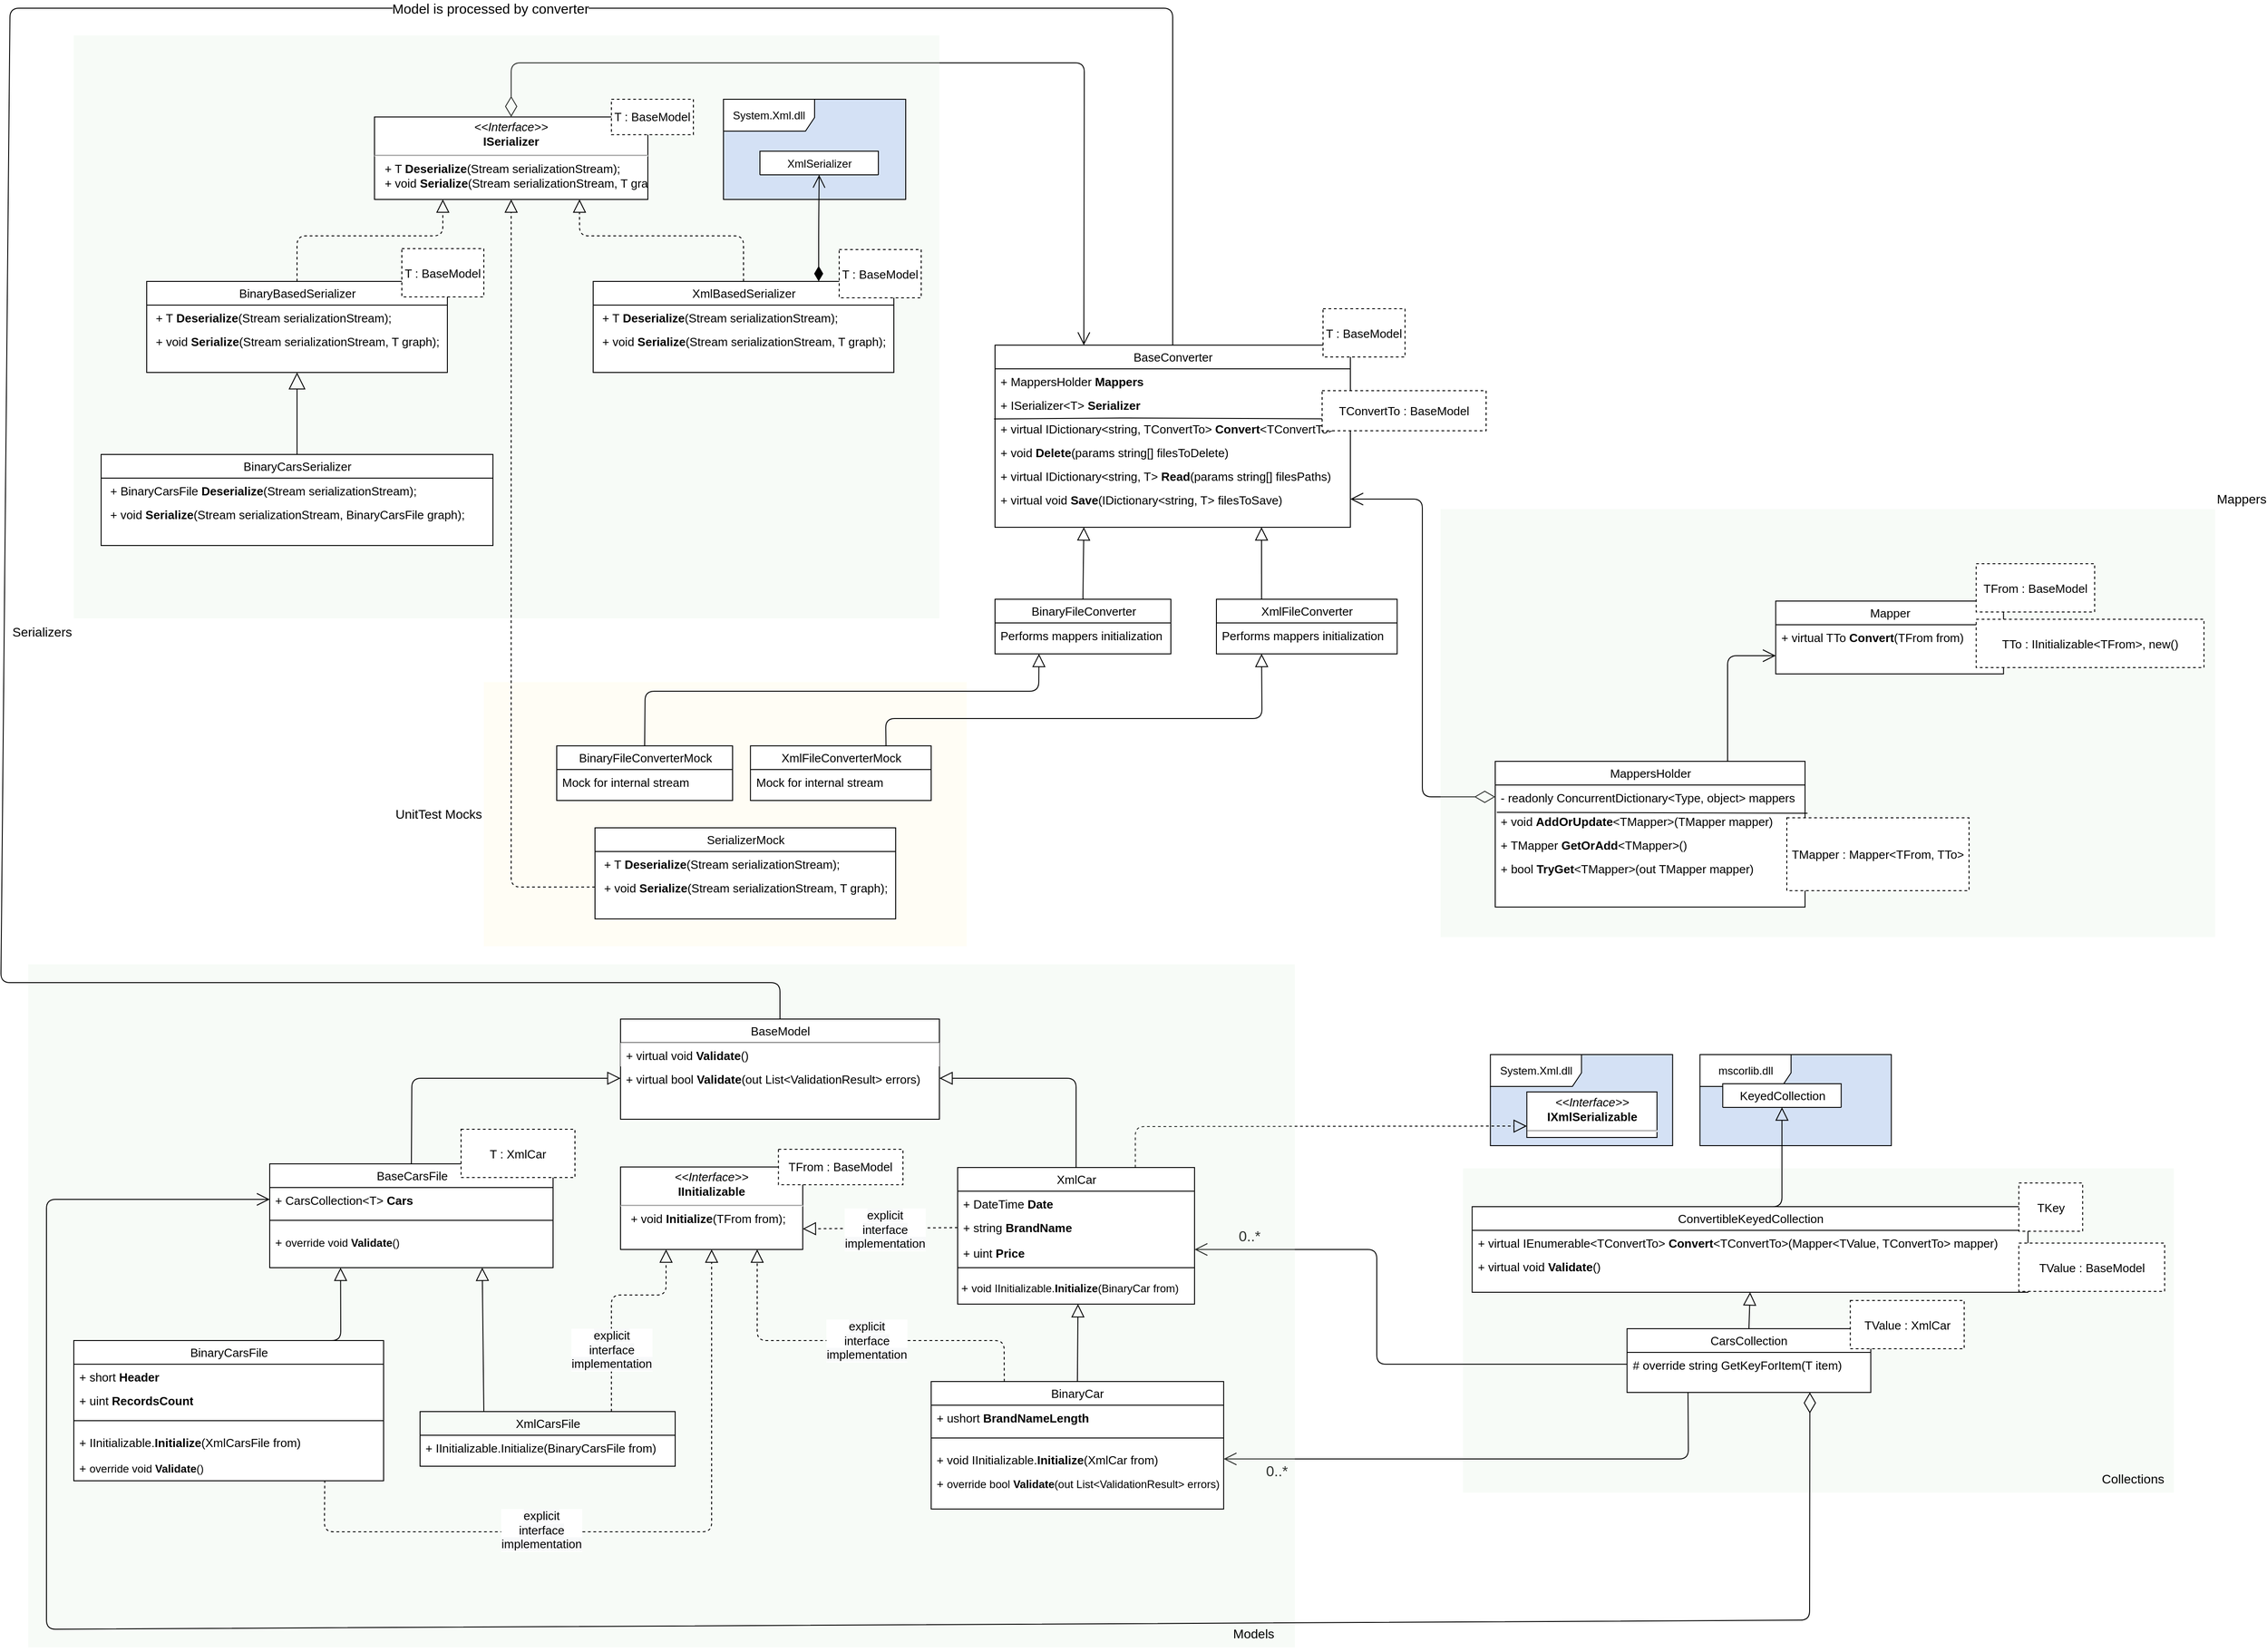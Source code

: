 <mxfile version="12.8.5" type="device"><diagram name="Page-1" id="c4acf3e9-155e-7222-9cf6-157b1a14988f"><mxGraphModel dx="2946" dy="2750" grid="1" gridSize="10" guides="1" tooltips="1" connect="1" arrows="1" fold="1" page="1" pageScale="1" pageWidth="850" pageHeight="1100" background="#ffffff" math="0" shadow="0"><root><mxCell id="0"/><mxCell id="1" parent="0"/><mxCell id="DYs9RINYyq7kDYiRWBmN-215" value="UnitTest Mocks" style="shape=umlFrame;whiteSpace=wrap;html=1;labelBackgroundColor=none;strokeWidth=1;fillColor=none;fontSize=14;swimlaneFillColor=#FFF2CC;shadow=0;comic=0;fillOpacity=20;width=90;height=30;direction=west;strokeColor=none;labelPosition=left;verticalLabelPosition=middle;align=right;verticalAlign=middle;" vertex="1" parent="1"><mxGeometry x="580" y="-150" width="530" height="290" as="geometry"/></mxCell><mxCell id="DYs9RINYyq7kDYiRWBmN-145" value="Collections" style="shape=umlFrame;whiteSpace=wrap;html=1;labelBackgroundColor=none;strokeWidth=1;fillColor=none;fontSize=14;swimlaneFillColor=#D5E8D4;shadow=0;comic=0;fillOpacity=20;width=90;height=30;direction=west;strokeColor=none;" vertex="1" parent="1"><mxGeometry x="1654.68" y="384" width="780" height="356" as="geometry"/></mxCell><mxCell id="DYs9RINYyq7kDYiRWBmN-4" value="" style="endArrow=open;endFill=1;endSize=12;html=1;fontSize=13;exitX=0.5;exitY=0;exitDx=0;exitDy=0;entryX=0.25;entryY=0;entryDx=0;entryDy=0;startArrow=diamondThin;startFill=0;startSize=20;targetPerimeterSpacing=0;" edge="1" parent="1" source="Gl0jB0C61ED9xTDrsrTI-14" target="Gl0jB0C61ED9xTDrsrTI-5"><mxGeometry width="160" relative="1" as="geometry"><mxPoint x="780" y="330" as="sourcePoint"/><mxPoint x="1080" y="182" as="targetPoint"/><Array as="points"><mxPoint x="610" y="-830"/><mxPoint x="1239" y="-830"/></Array></mxGeometry></mxCell><mxCell id="DYs9RINYyq7kDYiRWBmN-51" value="" style="endArrow=open;endFill=1;endSize=12;html=1;fontSize=13;entryX=1;entryY=0.5;entryDx=0;entryDy=0;startArrow=diamondThin;startFill=0;startSize=20;targetPerimeterSpacing=0;exitX=0;exitY=0.5;exitDx=0;exitDy=0;" edge="1" parent="1" source="DYs9RINYyq7kDYiRWBmN-35" target="Gl0jB0C61ED9xTDrsrTI-26"><mxGeometry width="160" relative="1" as="geometry"><mxPoint x="930" y="-60" as="sourcePoint"/><mxPoint x="1190" y="166" as="targetPoint"/><Array as="points"><mxPoint x="1610" y="-24"/><mxPoint x="1610" y="-351"/></Array></mxGeometry></mxCell><mxCell id="DYs9RINYyq7kDYiRWBmN-84" value="" style="group" vertex="1" connectable="0" parent="1"><mxGeometry x="1924.68" y="400" width="500" height="136" as="geometry"/></mxCell><mxCell id="DYs9RINYyq7kDYiRWBmN-82" value="" style="group" vertex="1" connectable="0" parent="DYs9RINYyq7kDYiRWBmN-84"><mxGeometry width="500" height="136" as="geometry"/></mxCell><mxCell id="DYs9RINYyq7kDYiRWBmN-71" value="ConvertibleKeyedCollection" style="swimlane;html=1;fontStyle=0;childLayout=stackLayout;horizontal=1;startSize=26;fillColor=#ffffff;horizontalStack=0;resizeParent=1;resizeLast=0;collapsible=1;marginBottom=0;swimlaneFillColor=#ffffff;rounded=0;shadow=0;comic=0;labelBackgroundColor=none;strokeWidth=1;fontFamily=Helvetica;fontSize=13;align=center;" vertex="1" parent="DYs9RINYyq7kDYiRWBmN-82"><mxGeometry x="-260" y="26" width="610" height="94" as="geometry"/></mxCell><mxCell id="DYs9RINYyq7kDYiRWBmN-72" value="+&amp;nbsp;virtual IEnumerable&amp;lt;TConvertTo&amp;gt; &lt;b&gt;Convert&lt;/b&gt;&amp;lt;TConvertTo&amp;gt;(Mapper&amp;lt;TValue, TConvertTo&amp;gt; mapper)" style="text;html=1;strokeColor=none;fillColor=none;align=left;verticalAlign=top;spacingLeft=4;spacingRight=4;whiteSpace=wrap;overflow=hidden;rotatable=0;points=[[0,0.5],[1,0.5]];portConstraint=eastwest;fontFamily=Helvetica;fontSize=13;" vertex="1" parent="DYs9RINYyq7kDYiRWBmN-71"><mxGeometry y="26" width="610" height="26" as="geometry"/></mxCell><mxCell id="DYs9RINYyq7kDYiRWBmN-73" value="+ virtual void&amp;nbsp;&lt;b style=&quot;font-size: 13px&quot;&gt;Validate&lt;/b&gt;()" style="text;html=1;strokeColor=none;fillColor=none;align=left;verticalAlign=top;spacingLeft=4;spacingRight=4;whiteSpace=wrap;overflow=hidden;rotatable=0;points=[[0,0.5],[1,0.5]];portConstraint=eastwest;fontFamily=Helvetica;fontSize=13;" vertex="1" parent="DYs9RINYyq7kDYiRWBmN-71"><mxGeometry y="52" width="610" height="26" as="geometry"/></mxCell><mxCell id="DYs9RINYyq7kDYiRWBmN-74" value="TValue : BaseModel" style="rounded=0;whiteSpace=wrap;html=1;dashed=1;fontSize=13;" vertex="1" parent="DYs9RINYyq7kDYiRWBmN-82"><mxGeometry x="340" y="66" width="160" height="53" as="geometry"/></mxCell><mxCell id="DYs9RINYyq7kDYiRWBmN-75" value="TKey" style="rounded=0;whiteSpace=wrap;html=1;dashed=1;fontSize=13;" vertex="1" parent="DYs9RINYyq7kDYiRWBmN-82"><mxGeometry x="340" width="70" height="53" as="geometry"/></mxCell><mxCell id="DYs9RINYyq7kDYiRWBmN-90" value="" style="endArrow=block;endFill=0;endSize=12;html=1;fontSize=13;exitX=0.5;exitY=0;exitDx=0;exitDy=0;entryX=0.5;entryY=1;entryDx=0;entryDy=0;" edge="1" parent="1" source="DYs9RINYyq7kDYiRWBmN-86" target="DYs9RINYyq7kDYiRWBmN-71"><mxGeometry width="160" relative="1" as="geometry"><mxPoint x="1324.68" y="728" as="sourcePoint"/><mxPoint x="1664.68" y="540" as="targetPoint"/></mxGeometry></mxCell><mxCell id="DYs9RINYyq7kDYiRWBmN-137" value="" style="endArrow=open;endFill=1;endSize=12;fontSize=12;exitX=0.25;exitY=1;exitDx=0;exitDy=0;entryX=1;entryY=0.5;entryDx=0;entryDy=0;html=1;" edge="1" parent="1" source="DYs9RINYyq7kDYiRWBmN-86" target="DYs9RINYyq7kDYiRWBmN-131"><mxGeometry width="160" relative="1" as="geometry"><mxPoint x="2065" y="810" as="sourcePoint"/><mxPoint x="1780" y="926" as="targetPoint"/><Array as="points"><mxPoint x="1902" y="703"/></Array></mxGeometry></mxCell><mxCell id="DYs9RINYyq7kDYiRWBmN-138" value="&lt;font style=&quot;font-size: 16px&quot;&gt;0..*&lt;/font&gt;" style="text;html=1;align=center;verticalAlign=middle;resizable=0;points=[];labelBackgroundColor=#ffffff;fontSize=12;" vertex="1" connectable="0" parent="DYs9RINYyq7kDYiRWBmN-137"><mxGeometry x="0.304" y="3" relative="1" as="geometry"><mxPoint x="-145" y="10" as="offset"/></mxGeometry></mxCell><mxCell id="DYs9RINYyq7kDYiRWBmN-139" value="" style="group;fillColor=none;" vertex="1" connectable="0" parent="1"><mxGeometry x="1834.68" y="529" width="370" height="103" as="geometry"/></mxCell><mxCell id="DYs9RINYyq7kDYiRWBmN-91" value="" style="group" vertex="1" connectable="0" parent="DYs9RINYyq7kDYiRWBmN-139"><mxGeometry width="370" height="103" as="geometry"/></mxCell><mxCell id="DYs9RINYyq7kDYiRWBmN-86" value="&lt;font style=&quot;font-size: 13px&quot;&gt;CarsCollection&lt;/font&gt;" style="swimlane;html=1;fontStyle=0;childLayout=stackLayout;horizontal=1;startSize=26;fillColor=#ffffff;horizontalStack=0;resizeParent=1;resizeLast=0;collapsible=1;marginBottom=0;swimlaneFillColor=#ffffff;rounded=0;shadow=0;comic=0;labelBackgroundColor=none;strokeWidth=1;fontFamily=Helvetica;fontSize=13;align=center;" vertex="1" parent="DYs9RINYyq7kDYiRWBmN-91"><mxGeometry y="31" width="267.5" height="70" as="geometry"/></mxCell><mxCell id="DYs9RINYyq7kDYiRWBmN-87" value="# override string GetKeyForItem(T item)" style="text;html=1;strokeColor=none;fillColor=none;align=left;verticalAlign=top;spacingLeft=4;spacingRight=4;whiteSpace=wrap;overflow=hidden;rotatable=0;points=[[0,0.5],[1,0.5]];portConstraint=eastwest;fontFamily=Helvetica;fontSize=13;" vertex="1" parent="DYs9RINYyq7kDYiRWBmN-86"><mxGeometry y="26" width="267.5" height="26" as="geometry"/></mxCell><mxCell id="DYs9RINYyq7kDYiRWBmN-89" value="TValue : XmlCar" style="rounded=0;whiteSpace=wrap;html=1;dashed=1;fontSize=13;" vertex="1" parent="DYs9RINYyq7kDYiRWBmN-91"><mxGeometry x="245" width="125" height="53" as="geometry"/></mxCell><mxCell id="DYs9RINYyq7kDYiRWBmN-143" value="" style="endArrow=open;endFill=1;endSize=12;fontSize=12;exitX=0;exitY=0.5;exitDx=0;exitDy=0;entryX=1;entryY=0.5;entryDx=0;entryDy=0;html=1;" edge="1" parent="1" source="DYs9RINYyq7kDYiRWBmN-87" target="DYs9RINYyq7kDYiRWBmN-118"><mxGeometry width="160" relative="1" as="geometry"><mxPoint x="1864.935" y="566" as="sourcePoint"/><mxPoint x="1590.0" y="601" as="targetPoint"/><Array as="points"><mxPoint x="1560" y="599"/><mxPoint x="1560" y="473"/></Array></mxGeometry></mxCell><mxCell id="DYs9RINYyq7kDYiRWBmN-144" value="&lt;font style=&quot;font-size: 16px&quot;&gt;0..*&lt;/font&gt;" style="text;html=1;align=center;verticalAlign=middle;resizable=0;points=[];labelBackgroundColor=#ffffff;fontSize=12;" vertex="1" connectable="0" parent="DYs9RINYyq7kDYiRWBmN-143"><mxGeometry x="0.304" y="3" relative="1" as="geometry"><mxPoint x="-137" y="-24.01" as="offset"/></mxGeometry></mxCell><mxCell id="DYs9RINYyq7kDYiRWBmN-101" value="" style="group" vertex="1" connectable="0" parent="1"><mxGeometry x="1684.68" y="249" width="200" height="110" as="geometry"/></mxCell><mxCell id="DYs9RINYyq7kDYiRWBmN-96" value="System.Xml.dll" style="shape=umlFrame;whiteSpace=wrap;html=1;fontSize=12;width=100;height=35;labelBackgroundColor=#ffffff;swimlaneFillColor=#D4E1F5;" vertex="1" parent="DYs9RINYyq7kDYiRWBmN-101"><mxGeometry y="10" width="200" height="100" as="geometry"/></mxCell><mxCell id="DYs9RINYyq7kDYiRWBmN-98" value="&lt;p style=&quot;margin: 4px 0px 0px ; text-align: center&quot;&gt;&lt;i style=&quot;font-size: 13px&quot;&gt;&amp;lt;&amp;lt;Interface&amp;gt;&amp;gt;&lt;/i&gt;&lt;br style=&quot;font-size: 13px&quot;&gt;&lt;b&gt;IXmlSerializable&lt;/b&gt;&lt;br&gt;&lt;/p&gt;&lt;hr style=&quot;font-size: 13px&quot;&gt;&lt;p style=&quot;margin: 0px 0px 0px 4px ; font-size: 13px&quot;&gt;&lt;/p&gt;&lt;p style=&quot;margin: 0px 0px 0px 4px&quot;&gt;&amp;nbsp;&amp;nbsp;&lt;/p&gt;" style="verticalAlign=top;align=left;overflow=fill;fontSize=13;fontFamily=Helvetica;html=1;rounded=0;shadow=0;comic=0;labelBackgroundColor=none;strokeWidth=1" vertex="1" parent="DYs9RINYyq7kDYiRWBmN-101"><mxGeometry x="39.995" y="51" width="142.857" height="50" as="geometry"/></mxCell><mxCell id="DYs9RINYyq7kDYiRWBmN-79" value="mscorlib.dll" style="shape=umlFrame;whiteSpace=wrap;html=1;fontSize=12;width=100;height=35;labelBackgroundColor=#ffffff;swimlaneFillColor=#D4E1F5;" vertex="1" parent="1"><mxGeometry x="1914.68" y="259" width="210" height="100" as="geometry"/></mxCell><mxCell id="DYs9RINYyq7kDYiRWBmN-102" value="" style="endArrow=block;dashed=1;endFill=0;endSize=12;html=1;fontSize=13;exitX=0.75;exitY=0;exitDx=0;exitDy=0;entryX=0;entryY=0.75;entryDx=0;entryDy=0;" edge="1" parent="1" source="DYs9RINYyq7kDYiRWBmN-93" target="DYs9RINYyq7kDYiRWBmN-98"><mxGeometry width="160" relative="1" as="geometry"><mxPoint x="1802.5" y="660.5" as="sourcePoint"/><mxPoint x="1860" y="490" as="targetPoint"/><Array as="points"><mxPoint x="1295" y="338"/></Array></mxGeometry></mxCell><mxCell id="DYs9RINYyq7kDYiRWBmN-80" value="" style="endArrow=block;endFill=0;endSize=12;html=1;fontSize=13;entryX=0.5;entryY=1;entryDx=0;entryDy=0;exitX=0.25;exitY=0;exitDx=0;exitDy=0;" edge="1" parent="1" source="DYs9RINYyq7kDYiRWBmN-71" target="DYs9RINYyq7kDYiRWBmN-76"><mxGeometry width="160" relative="1" as="geometry"><mxPoint x="2044.68" y="490" as="sourcePoint"/><mxPoint x="2324.68" y="480" as="targetPoint"/><Array as="points"><mxPoint x="2004.68" y="426"/></Array></mxGeometry></mxCell><mxCell id="DYs9RINYyq7kDYiRWBmN-168" value="" style="group" vertex="1" connectable="0" parent="1"><mxGeometry x="130" y="-860" width="950" height="680" as="geometry"/></mxCell><mxCell id="DYs9RINYyq7kDYiRWBmN-161" value="Serializers" style="shape=umlFrame;whiteSpace=wrap;html=1;labelBackgroundColor=none;strokeWidth=1;fillColor=none;fontSize=14;swimlaneFillColor=#D5E8D4;shadow=0;comic=0;fillOpacity=20;width=90;height=30;direction=west;strokeColor=none;labelPosition=left;verticalLabelPosition=bottom;align=right;verticalAlign=top;horizontal=1;" vertex="1" parent="DYs9RINYyq7kDYiRWBmN-168"><mxGeometry width="950" height="640" as="geometry"/></mxCell><mxCell id="Gl0jB0C61ED9xTDrsrTI-20" value="" style="group;fontSize=13;" parent="DYs9RINYyq7kDYiRWBmN-168" vertex="1" connectable="0"><mxGeometry x="330" y="70" width="600" height="610" as="geometry"/></mxCell><mxCell id="Gl0jB0C61ED9xTDrsrTI-14" value="&lt;p style=&quot;margin: 4px 0px 0px; text-align: center; font-size: 13px;&quot;&gt;&lt;i style=&quot;font-size: 13px;&quot;&gt;&amp;lt;&amp;lt;Interface&amp;gt;&amp;gt;&lt;/i&gt;&lt;br style=&quot;font-size: 13px;&quot;&gt;&lt;b style=&quot;font-size: 13px;&quot;&gt;ISerializer&lt;/b&gt;&lt;/p&gt;&lt;hr style=&quot;font-size: 13px;&quot;&gt;&lt;p style=&quot;margin: 0px 0px 0px 4px; font-size: 13px;&quot;&gt;&lt;/p&gt;&lt;p style=&quot;margin: 0px 0px 0px 4px; font-size: 13px;&quot;&gt;&amp;nbsp; + T &lt;b style=&quot;font-size: 13px;&quot;&gt;Deserialize&lt;/b&gt;(Stream serializationStream);&amp;nbsp; &amp;nbsp; &amp;nbsp; &amp;nbsp;&lt;/p&gt;&lt;p style=&quot;margin: 0px 0px 0px 4px; font-size: 13px;&quot;&gt;&amp;nbsp; + void &lt;b style=&quot;font-size: 13px;&quot;&gt;Serialize&lt;/b&gt;(Stream serializationStream, T graph);&lt;/p&gt;&lt;div style=&quot;font-size: 13px;&quot;&gt;&lt;br style=&quot;font-size: 13px;&quot;&gt;&lt;/div&gt;" style="verticalAlign=top;align=left;overflow=fill;fontSize=13;fontFamily=Helvetica;html=1;rounded=0;shadow=0;comic=0;labelBackgroundColor=none;strokeWidth=1" parent="Gl0jB0C61ED9xTDrsrTI-20" vertex="1"><mxGeometry y="19.411" width="300" height="90.589" as="geometry"/></mxCell><mxCell id="Gl0jB0C61ED9xTDrsrTI-19" value="T : BaseModel" style="rounded=0;whiteSpace=wrap;html=1;dashed=1;fontSize=13;" parent="Gl0jB0C61ED9xTDrsrTI-20" vertex="1"><mxGeometry x="260" width="90" height="38.867" as="geometry"/></mxCell><mxCell id="DYs9RINYyq7kDYiRWBmN-25" value="" style="endArrow=block;dashed=1;endFill=0;endSize=12;html=1;fontSize=13;exitX=0.5;exitY=0;exitDx=0;exitDy=0;" edge="1" parent="DYs9RINYyq7kDYiRWBmN-168" source="DYs9RINYyq7kDYiRWBmN-5"><mxGeometry width="160" relative="1" as="geometry"><mxPoint x="850" y="240" as="sourcePoint"/><mxPoint x="405" y="180" as="targetPoint"/><Array as="points"><mxPoint x="245" y="220"/><mxPoint x="405" y="220"/></Array></mxGeometry></mxCell><mxCell id="DYs9RINYyq7kDYiRWBmN-26" value="" style="endArrow=block;dashed=1;endFill=0;endSize=12;html=1;fontSize=13;exitX=0.5;exitY=0;exitDx=0;exitDy=0;entryX=0.75;entryY=1;entryDx=0;entryDy=0;" edge="1" parent="DYs9RINYyq7kDYiRWBmN-168" source="DYs9RINYyq7kDYiRWBmN-19" target="Gl0jB0C61ED9xTDrsrTI-14"><mxGeometry width="160" relative="1" as="geometry"><mxPoint x="850" y="240" as="sourcePoint"/><mxPoint x="1010" y="240" as="targetPoint"/><Array as="points"><mxPoint x="735" y="220"/><mxPoint x="555" y="220"/></Array></mxGeometry></mxCell><mxCell id="DYs9RINYyq7kDYiRWBmN-31" value="" style="group" vertex="1" connectable="0" parent="DYs9RINYyq7kDYiRWBmN-168"><mxGeometry x="80" y="234" width="370" height="136" as="geometry"/></mxCell><mxCell id="DYs9RINYyq7kDYiRWBmN-5" value="BinaryBasedSerializer" style="swimlane;html=1;fontStyle=0;childLayout=stackLayout;horizontal=1;startSize=26;fillColor=#ffffff;horizontalStack=0;resizeParent=1;resizeLast=0;collapsible=1;marginBottom=0;swimlaneFillColor=#ffffff;rounded=0;shadow=0;comic=0;labelBackgroundColor=none;strokeWidth=1;fontFamily=Helvetica;fontSize=13;align=center;" vertex="1" parent="DYs9RINYyq7kDYiRWBmN-31"><mxGeometry y="36" width="330" height="100" as="geometry"/></mxCell><mxCell id="DYs9RINYyq7kDYiRWBmN-17" value="&lt;p style=&quot;white-space: nowrap ; margin: 0px 0px 0px 4px&quot;&gt;+ T&amp;nbsp;&lt;b&gt;Deserialize&lt;/b&gt;(Stream serializationStream);&amp;nbsp; &amp;nbsp; &amp;nbsp; &amp;nbsp;&lt;/p&gt;&lt;div&gt;&lt;br&gt;&lt;/div&gt;" style="text;html=1;strokeColor=none;fillColor=none;align=left;verticalAlign=top;spacingLeft=4;spacingRight=4;whiteSpace=wrap;overflow=hidden;rotatable=0;points=[[0,0.5],[1,0.5]];portConstraint=eastwest;fontSize=13;" vertex="1" parent="DYs9RINYyq7kDYiRWBmN-5"><mxGeometry y="26" width="330" height="26" as="geometry"/></mxCell><mxCell id="DYs9RINYyq7kDYiRWBmN-18" value="&lt;p style=&quot;margin: 0px 0px 0px 4px&quot;&gt;+ void&amp;nbsp;&lt;b&gt;Serialize&lt;/b&gt;(Stream serializationStream, T graph);&lt;/p&gt;&lt;div&gt;&lt;br style=&quot;white-space: nowrap&quot;&gt;&lt;/div&gt;" style="text;html=1;strokeColor=none;fillColor=none;align=left;verticalAlign=top;spacingLeft=4;spacingRight=4;whiteSpace=wrap;overflow=hidden;rotatable=0;points=[[0,0.5],[1,0.5]];portConstraint=eastwest;fontSize=13;" vertex="1" parent="DYs9RINYyq7kDYiRWBmN-5"><mxGeometry y="52" width="330" height="26" as="geometry"/></mxCell><mxCell id="DYs9RINYyq7kDYiRWBmN-30" value="T : BaseModel" style="rounded=0;whiteSpace=wrap;html=1;dashed=1;fontSize=13;" vertex="1" parent="DYs9RINYyq7kDYiRWBmN-31"><mxGeometry x="280" width="90" height="53" as="geometry"/></mxCell><mxCell id="DYs9RINYyq7kDYiRWBmN-33" value="" style="group" vertex="1" connectable="0" parent="DYs9RINYyq7kDYiRWBmN-168"><mxGeometry x="570" y="235" width="360" height="135" as="geometry"/></mxCell><mxCell id="DYs9RINYyq7kDYiRWBmN-19" value="XmlBasedSerializer" style="swimlane;html=1;fontStyle=0;childLayout=stackLayout;horizontal=1;startSize=26;fillColor=#ffffff;horizontalStack=0;resizeParent=1;resizeLast=0;collapsible=1;marginBottom=0;swimlaneFillColor=#ffffff;rounded=0;shadow=0;comic=0;labelBackgroundColor=none;strokeWidth=1;fontFamily=Helvetica;fontSize=13;align=center;" vertex="1" parent="DYs9RINYyq7kDYiRWBmN-33"><mxGeometry y="35" width="330" height="100" as="geometry"/></mxCell><mxCell id="DYs9RINYyq7kDYiRWBmN-20" value="&lt;p style=&quot;white-space: nowrap ; margin: 0px 0px 0px 4px&quot;&gt;+ T&amp;nbsp;&lt;b&gt;Deserialize&lt;/b&gt;(Stream serializationStream);&amp;nbsp; &amp;nbsp; &amp;nbsp; &amp;nbsp;&lt;/p&gt;&lt;div&gt;&lt;br&gt;&lt;/div&gt;" style="text;html=1;strokeColor=none;fillColor=none;align=left;verticalAlign=top;spacingLeft=4;spacingRight=4;whiteSpace=wrap;overflow=hidden;rotatable=0;points=[[0,0.5],[1,0.5]];portConstraint=eastwest;fontSize=13;" vertex="1" parent="DYs9RINYyq7kDYiRWBmN-19"><mxGeometry y="26" width="330" height="26" as="geometry"/></mxCell><mxCell id="DYs9RINYyq7kDYiRWBmN-21" value="&lt;p style=&quot;margin: 0px 0px 0px 4px&quot;&gt;+ void&amp;nbsp;&lt;b&gt;Serialize&lt;/b&gt;(Stream serializationStream, T graph);&lt;/p&gt;&lt;div&gt;&lt;br style=&quot;white-space: nowrap&quot;&gt;&lt;/div&gt;" style="text;html=1;strokeColor=none;fillColor=none;align=left;verticalAlign=top;spacingLeft=4;spacingRight=4;whiteSpace=wrap;overflow=hidden;rotatable=0;points=[[0,0.5],[1,0.5]];portConstraint=eastwest;fontSize=13;" vertex="1" parent="DYs9RINYyq7kDYiRWBmN-19"><mxGeometry y="52" width="330" height="26" as="geometry"/></mxCell><mxCell id="DYs9RINYyq7kDYiRWBmN-32" value="T : BaseModel" style="rounded=0;whiteSpace=wrap;html=1;dashed=1;fontSize=13;" vertex="1" parent="DYs9RINYyq7kDYiRWBmN-33"><mxGeometry x="270" width="90" height="53" as="geometry"/></mxCell><mxCell id="DYs9RINYyq7kDYiRWBmN-110" value="" style="group" vertex="1" connectable="0" parent="DYs9RINYyq7kDYiRWBmN-168"><mxGeometry x="713" y="70" width="200" height="110" as="geometry"/></mxCell><mxCell id="DYs9RINYyq7kDYiRWBmN-109" value="" style="group" vertex="1" connectable="0" parent="DYs9RINYyq7kDYiRWBmN-110"><mxGeometry width="200" height="110" as="geometry"/></mxCell><mxCell id="DYs9RINYyq7kDYiRWBmN-103" value="" style="group" vertex="1" connectable="0" parent="DYs9RINYyq7kDYiRWBmN-109"><mxGeometry width="200" height="110" as="geometry"/></mxCell><mxCell id="DYs9RINYyq7kDYiRWBmN-104" value="System.Xml.dll" style="shape=umlFrame;whiteSpace=wrap;html=1;fontSize=12;width=100;height=35;labelBackgroundColor=#ffffff;swimlaneFillColor=#D4E1F5;" vertex="1" parent="DYs9RINYyq7kDYiRWBmN-103"><mxGeometry width="200" height="110" as="geometry"/></mxCell><mxCell id="DYs9RINYyq7kDYiRWBmN-107" value="&lt;span style=&quot;font-size: 12px ; text-align: left&quot;&gt;XmlSerializer&lt;/span&gt;" style="swimlane;html=1;fontStyle=0;childLayout=stackLayout;horizontal=1;startSize=26;fillColor=#ffffff;horizontalStack=0;resizeParent=1;resizeLast=0;collapsible=1;marginBottom=0;swimlaneFillColor=#ffffff;rounded=0;shadow=0;comic=0;labelBackgroundColor=none;strokeWidth=1;fontFamily=Helvetica;fontSize=13;align=center;" vertex="1" collapsed="1" parent="DYs9RINYyq7kDYiRWBmN-103"><mxGeometry x="40" y="57" width="130" height="26" as="geometry"><mxRectangle x="1455" y="382" width="220" height="65" as="alternateBounds"/></mxGeometry></mxCell><mxCell id="DYs9RINYyq7kDYiRWBmN-108" value="" style="endArrow=open;html=1;endSize=12;startArrow=diamondThin;startSize=14;startFill=1;edgeStyle=orthogonalEdgeStyle;align=left;verticalAlign=bottom;fontSize=12;entryX=0.5;entryY=1;entryDx=0;entryDy=0;exitX=0.75;exitY=0;exitDx=0;exitDy=0;" edge="1" parent="DYs9RINYyq7kDYiRWBmN-168" source="DYs9RINYyq7kDYiRWBmN-19" target="DYs9RINYyq7kDYiRWBmN-107"><mxGeometry x="-0.144" y="-33" relative="1" as="geometry"><mxPoint x="780" y="240" as="sourcePoint"/><mxPoint x="1230" y="440" as="targetPoint"/><mxPoint x="1" as="offset"/></mxGeometry></mxCell><mxCell id="DYs9RINYyq7kDYiRWBmN-22" value="BinaryCarsSerializer" style="swimlane;html=1;fontStyle=0;childLayout=stackLayout;horizontal=1;startSize=26;fillColor=#ffffff;horizontalStack=0;resizeParent=1;resizeLast=0;collapsible=1;marginBottom=0;swimlaneFillColor=#ffffff;rounded=0;shadow=0;comic=0;labelBackgroundColor=none;strokeWidth=1;fontFamily=Helvetica;fontSize=13;align=center;" vertex="1" parent="DYs9RINYyq7kDYiRWBmN-168"><mxGeometry x="30" y="460" width="430" height="100" as="geometry"/></mxCell><mxCell id="DYs9RINYyq7kDYiRWBmN-23" value="&lt;p style=&quot;white-space: nowrap ; margin: 0px 0px 0px 4px&quot;&gt;+ BinaryCarsFile&amp;nbsp;&lt;b&gt;Deserialize&lt;/b&gt;(Stream serializationStream);&amp;nbsp; &amp;nbsp; &amp;nbsp; &amp;nbsp;&lt;/p&gt;&lt;div&gt;&lt;br&gt;&lt;/div&gt;" style="text;html=1;strokeColor=none;fillColor=none;align=left;verticalAlign=top;spacingLeft=4;spacingRight=4;whiteSpace=wrap;overflow=hidden;rotatable=0;points=[[0,0.5],[1,0.5]];portConstraint=eastwest;fontSize=13;" vertex="1" parent="DYs9RINYyq7kDYiRWBmN-22"><mxGeometry y="26" width="430" height="26" as="geometry"/></mxCell><mxCell id="DYs9RINYyq7kDYiRWBmN-24" value="&lt;p style=&quot;margin: 0px 0px 0px 4px&quot;&gt;+ void&amp;nbsp;&lt;b&gt;Serialize&lt;/b&gt;(Stream serializationStream, BinaryCarsFile graph);&lt;/p&gt;&lt;div&gt;&lt;br style=&quot;white-space: nowrap&quot;&gt;&lt;/div&gt;" style="text;html=1;strokeColor=none;fillColor=none;align=left;verticalAlign=top;spacingLeft=4;spacingRight=4;whiteSpace=wrap;overflow=hidden;rotatable=0;points=[[0,0.5],[1,0.5]];portConstraint=eastwest;fontSize=13;" vertex="1" parent="DYs9RINYyq7kDYiRWBmN-22"><mxGeometry y="52" width="430" height="26" as="geometry"/></mxCell><mxCell id="DYs9RINYyq7kDYiRWBmN-29" value="Extends" style="endArrow=block;endSize=16;endFill=0;fontSize=12;html=1;textOpacity=0;spacing=0;entryX=0.5;entryY=1;entryDx=0;entryDy=0;exitX=0.5;exitY=0;exitDx=0;exitDy=0;" edge="1" parent="DYs9RINYyq7kDYiRWBmN-168" source="DYs9RINYyq7kDYiRWBmN-22" target="DYs9RINYyq7kDYiRWBmN-5"><mxGeometry width="160" relative="1" as="geometry"><mxPoint x="850" y="240" as="sourcePoint"/><mxPoint x="1010" y="240" as="targetPoint"/></mxGeometry></mxCell><mxCell id="DYs9RINYyq7kDYiRWBmN-184" value="" style="group" vertex="1" connectable="0" parent="1"><mxGeometry x="1130" y="-580" width="550" height="240" as="geometry"/></mxCell><mxCell id="Gl0jB0C61ED9xTDrsrTI-33" value="" style="group;fontSize=13;" parent="DYs9RINYyq7kDYiRWBmN-184" vertex="1" connectable="0"><mxGeometry width="550" height="240" as="geometry"/></mxCell><mxCell id="Gl0jB0C61ED9xTDrsrTI-32" value="" style="group;fontSize=13;" parent="Gl0jB0C61ED9xTDrsrTI-33" vertex="1" connectable="0"><mxGeometry width="550" height="240" as="geometry"/></mxCell><mxCell id="Gl0jB0C61ED9xTDrsrTI-5" value="BaseConverter&lt;br style=&quot;font-size: 13px;&quot;&gt;" style="swimlane;html=1;fontStyle=0;childLayout=stackLayout;horizontal=1;startSize=26;fillColor=none;horizontalStack=0;resizeParent=1;resizeLast=0;collapsible=1;marginBottom=0;swimlaneFillColor=#ffffff;rounded=0;shadow=0;comic=0;labelBackgroundColor=none;strokeWidth=1;fontFamily=Helvetica;fontSize=13;align=center;" parent="Gl0jB0C61ED9xTDrsrTI-32" vertex="1"><mxGeometry x="11" y="60" width="390" height="200" as="geometry"/></mxCell><mxCell id="Gl0jB0C61ED9xTDrsrTI-6" value="+ MappersHolder&amp;nbsp;&lt;b&gt;Mappers&lt;/b&gt;" style="text;html=1;strokeColor=none;fillColor=none;align=left;verticalAlign=top;spacingLeft=4;spacingRight=4;whiteSpace=wrap;overflow=hidden;rotatable=0;points=[[0,0.5],[1,0.5]];portConstraint=eastwest;fontSize=13;" parent="Gl0jB0C61ED9xTDrsrTI-5" vertex="1"><mxGeometry y="26" width="390" height="26" as="geometry"/></mxCell><mxCell id="Gl0jB0C61ED9xTDrsrTI-7" value="+ ISerializer&amp;lt;T&amp;gt;&amp;nbsp;&lt;b&gt;Serializer&lt;/b&gt;" style="text;html=1;strokeColor=none;fillColor=none;align=left;verticalAlign=top;spacingLeft=4;spacingRight=4;whiteSpace=wrap;overflow=hidden;rotatable=0;points=[[0,0.5],[1,0.5]];portConstraint=eastwest;fontSize=13;" parent="Gl0jB0C61ED9xTDrsrTI-5" vertex="1"><mxGeometry y="52" width="390" height="26" as="geometry"/></mxCell><mxCell id="Gl0jB0C61ED9xTDrsrTI-21" value="" style="endArrow=none;html=1;fontFamily=Helvetica;fontSize=13;entryX=1;entryY=1.115;entryDx=0;entryDy=0;entryPerimeter=0;" parent="Gl0jB0C61ED9xTDrsrTI-5" target="Gl0jB0C61ED9xTDrsrTI-7" edge="1"><mxGeometry width="50" height="50" relative="1" as="geometry"><mxPoint x="-1" y="81" as="sourcePoint"/><mxPoint x="260" y="60" as="targetPoint"/><Array as="points"><mxPoint x="135" y="80"/></Array></mxGeometry></mxCell><mxCell id="Gl0jB0C61ED9xTDrsrTI-23" value="+ virtual IDictionary&amp;lt;string, TConvertTo&amp;gt; &lt;b style=&quot;font-size: 13px;&quot;&gt;Convert&lt;/b&gt;&amp;lt;TConvertTo&amp;gt;" style="text;html=1;strokeColor=none;fillColor=none;align=left;verticalAlign=top;spacingLeft=4;spacingRight=4;whiteSpace=wrap;overflow=hidden;rotatable=0;points=[[0,0.5],[1,0.5]];portConstraint=eastwest;fontSize=13;" parent="Gl0jB0C61ED9xTDrsrTI-5" vertex="1"><mxGeometry y="78" width="390" height="26" as="geometry"/></mxCell><mxCell id="DYs9RINYyq7kDYiRWBmN-2" value="+ void &lt;b style=&quot;font-size: 13px;&quot;&gt;Delete&lt;/b&gt;(params string[] filesToDelete)" style="text;html=1;strokeColor=none;fillColor=none;align=left;verticalAlign=top;spacingLeft=4;spacingRight=4;whiteSpace=wrap;overflow=hidden;rotatable=0;points=[[0,0.5],[1,0.5]];portConstraint=eastwest;fontSize=13;" vertex="1" parent="Gl0jB0C61ED9xTDrsrTI-5"><mxGeometry y="104" width="390" height="26" as="geometry"/></mxCell><mxCell id="Gl0jB0C61ED9xTDrsrTI-25" value="+ virtual IDictionary&amp;lt;string, T&amp;gt; &lt;b style=&quot;font-size: 13px;&quot;&gt;Read&lt;/b&gt;(params string[] filesPaths)" style="text;html=1;strokeColor=none;fillColor=none;align=left;verticalAlign=top;spacingLeft=4;spacingRight=4;whiteSpace=wrap;overflow=hidden;rotatable=0;points=[[0,0.5],[1,0.5]];portConstraint=eastwest;fontSize=13;" parent="Gl0jB0C61ED9xTDrsrTI-5" vertex="1"><mxGeometry y="130" width="390" height="26" as="geometry"/></mxCell><mxCell id="Gl0jB0C61ED9xTDrsrTI-26" value="+ virtual void &lt;b style=&quot;font-size: 13px;&quot;&gt;Save&lt;/b&gt;(IDictionary&amp;lt;string, T&amp;gt; filesToSave)" style="text;html=1;strokeColor=none;fillColor=none;align=left;verticalAlign=top;spacingLeft=4;spacingRight=4;whiteSpace=wrap;overflow=hidden;rotatable=0;points=[[0,0.5],[1,0.5]];portConstraint=eastwest;fontSize=13;" parent="Gl0jB0C61ED9xTDrsrTI-5" vertex="1"><mxGeometry y="156" width="390" height="26" as="geometry"/></mxCell><mxCell id="Gl0jB0C61ED9xTDrsrTI-30" value="&lt;span style=&quot;text-align: left; font-size: 13px;&quot;&gt;TConvertTo&lt;/span&gt;&amp;nbsp;: BaseModel" style="rounded=0;whiteSpace=wrap;html=1;dashed=1;fontSize=13;" parent="Gl0jB0C61ED9xTDrsrTI-32" vertex="1"><mxGeometry x="370" y="110" width="180" height="44" as="geometry"/></mxCell><mxCell id="Gl0jB0C61ED9xTDrsrTI-9" value="T : BaseModel" style="rounded=0;whiteSpace=wrap;html=1;dashed=1;fontSize=13;" parent="Gl0jB0C61ED9xTDrsrTI-32" vertex="1"><mxGeometry x="371" y="20" width="90" height="53" as="geometry"/></mxCell><mxCell id="DYs9RINYyq7kDYiRWBmN-200" value="" style="endArrow=block;endFill=0;endSize=12;html=1;fontSize=13;exitX=0.5;exitY=0;exitDx=0;exitDy=0;entryX=0.25;entryY=1;entryDx=0;entryDy=0;" edge="1" parent="1" source="DYs9RINYyq7kDYiRWBmN-190" target="Gl0jB0C61ED9xTDrsrTI-5"><mxGeometry width="160" relative="1" as="geometry"><mxPoint x="1352.75" y="-142" as="sourcePoint"/><mxPoint x="1351.0" y="-300" as="targetPoint"/><Array as="points"/></mxGeometry></mxCell><mxCell id="DYs9RINYyq7kDYiRWBmN-201" value="" style="endArrow=block;endFill=0;endSize=12;html=1;fontSize=13;exitX=0.25;exitY=0;exitDx=0;exitDy=0;entryX=0.75;entryY=1;entryDx=0;entryDy=0;" edge="1" parent="1" source="DYs9RINYyq7kDYiRWBmN-198" target="Gl0jB0C61ED9xTDrsrTI-5"><mxGeometry width="160" relative="1" as="geometry"><mxPoint x="1502.38" y="-231" as="sourcePoint"/><mxPoint x="1502.88" y="-310" as="targetPoint"/><Array as="points"/></mxGeometry></mxCell><mxCell id="DYs9RINYyq7kDYiRWBmN-211" value="" style="endArrow=block;dashed=1;endFill=0;endSize=12;html=1;fontSize=13;exitX=0;exitY=0.5;exitDx=0;exitDy=0;entryX=0.5;entryY=1;entryDx=0;entryDy=0;" edge="1" parent="1" source="DYs9RINYyq7kDYiRWBmN-208" target="Gl0jB0C61ED9xTDrsrTI-14"><mxGeometry width="160" relative="1" as="geometry"><mxPoint x="1410" y="40" as="sourcePoint"/><mxPoint x="1230" y="-50" as="targetPoint"/><Array as="points"><mxPoint x="610" y="75"/></Array></mxGeometry></mxCell><mxCell id="DYs9RINYyq7kDYiRWBmN-187" value="Models" style="shape=umlFrame;whiteSpace=wrap;html=1;labelBackgroundColor=none;strokeWidth=1;fillColor=none;fontSize=14;swimlaneFillColor=#D5E8D4;shadow=0;comic=0;fillOpacity=20;width=90;height=30;direction=west;strokeColor=none;" vertex="1" parent="1"><mxGeometry x="80" y="160" width="1390" height="750" as="geometry"/></mxCell><mxCell id="DYs9RINYyq7kDYiRWBmN-99" value="" style="group" vertex="1" connectable="0" parent="1"><mxGeometry x="730" y="363" width="310" height="110" as="geometry"/></mxCell><mxCell id="DYs9RINYyq7kDYiRWBmN-69" value="" style="group" vertex="1" connectable="0" parent="DYs9RINYyq7kDYiRWBmN-99"><mxGeometry width="310" height="110" as="geometry"/></mxCell><mxCell id="DYs9RINYyq7kDYiRWBmN-65" value="" style="group;fontSize=13;" vertex="1" connectable="0" parent="DYs9RINYyq7kDYiRWBmN-69"><mxGeometry width="310" height="110" as="geometry"/></mxCell><mxCell id="DYs9RINYyq7kDYiRWBmN-66" value="&lt;p style=&quot;margin: 4px 0px 0px ; text-align: center&quot;&gt;&lt;i style=&quot;font-size: 13px&quot;&gt;&amp;lt;&amp;lt;Interface&amp;gt;&amp;gt;&lt;/i&gt;&lt;br style=&quot;font-size: 13px&quot;&gt;&lt;b&gt;IInitializable&lt;/b&gt;&lt;br&gt;&lt;/p&gt;&lt;hr style=&quot;font-size: 13px&quot;&gt;&lt;p style=&quot;margin: 0px 0px 0px 4px ; font-size: 13px&quot;&gt;&lt;/p&gt;&lt;p style=&quot;margin: 0px 0px 0px 4px&quot;&gt;&amp;nbsp; + void &lt;b&gt;Initialize&lt;/b&gt;(TFrom from);&lt;/p&gt;&lt;div style=&quot;font-size: 13px&quot;&gt;&lt;br style=&quot;font-size: 13px&quot;&gt;&lt;/div&gt;" style="verticalAlign=top;align=left;overflow=fill;fontSize=13;fontFamily=Helvetica;html=1;rounded=0;shadow=0;comic=0;labelBackgroundColor=none;strokeWidth=1" vertex="1" parent="DYs9RINYyq7kDYiRWBmN-65"><mxGeometry y="19.411" width="200" height="90.589" as="geometry"/></mxCell><mxCell id="DYs9RINYyq7kDYiRWBmN-67" value="TFrom : BaseModel" style="rounded=0;whiteSpace=wrap;html=1;dashed=1;fontSize=13;" vertex="1" parent="DYs9RINYyq7kDYiRWBmN-65"><mxGeometry x="173.33" width="136.67" height="38.87" as="geometry"/></mxCell><mxCell id="DYs9RINYyq7kDYiRWBmN-112" value="" style="endArrow=block;dashed=1;endFill=0;endSize=12;html=1;fontSize=13;exitX=0;exitY=0.5;exitDx=0;exitDy=0;entryX=1;entryY=0.75;entryDx=0;entryDy=0;" edge="1" parent="1" source="DYs9RINYyq7kDYiRWBmN-95" target="DYs9RINYyq7kDYiRWBmN-66"><mxGeometry width="160" relative="1" as="geometry"><mxPoint x="1310" y="383" as="sourcePoint"/><mxPoint x="1548.095" y="383.5" as="targetPoint"/></mxGeometry></mxCell><mxCell id="DYs9RINYyq7kDYiRWBmN-125" value="&lt;span style=&quot;font-size: 13px ; text-align: left ; white-space: normal ; background-color: rgb(248 , 249 , 250)&quot;&gt;explicit interface implementation&lt;/span&gt;" style="text;html=1;align=center;verticalAlign=middle;resizable=0;points=[];labelBackgroundColor=#ffffff;fontSize=12;" vertex="1" connectable="0" parent="DYs9RINYyq7kDYiRWBmN-112"><mxGeometry x="-0.188" y="1" relative="1" as="geometry"><mxPoint x="-11.01" y="0.45" as="offset"/></mxGeometry></mxCell><mxCell id="DYs9RINYyq7kDYiRWBmN-134" value="" style="endArrow=block;dashed=1;endFill=0;endSize=12;html=1;fontSize=13;exitX=0.25;exitY=0;exitDx=0;exitDy=0;entryX=0.75;entryY=1;entryDx=0;entryDy=0;" edge="1" parent="1" source="DYs9RINYyq7kDYiRWBmN-126" target="DYs9RINYyq7kDYiRWBmN-66"><mxGeometry width="160" relative="1" as="geometry"><mxPoint x="1382.5" y="505.29" as="sourcePoint"/><mxPoint x="1667" y="402.996" as="targetPoint"/><Array as="points"><mxPoint x="1151" y="573"/><mxPoint x="880" y="573"/></Array></mxGeometry></mxCell><mxCell id="DYs9RINYyq7kDYiRWBmN-135" value="&lt;span style=&quot;font-size: 13px ; text-align: left ; white-space: normal ; background-color: rgb(248 , 249 , 250)&quot;&gt;explicit interface implementation&lt;/span&gt;" style="text;html=1;align=center;verticalAlign=middle;resizable=0;points=[];labelBackgroundColor=#ffffff;fontSize=12;" vertex="1" connectable="0" parent="DYs9RINYyq7kDYiRWBmN-134"><mxGeometry x="-0.188" y="1" relative="1" as="geometry"><mxPoint x="-27" y="-1.0" as="offset"/></mxGeometry></mxCell><mxCell id="DYs9RINYyq7kDYiRWBmN-153" value="" style="group;fillColor=none;" vertex="1" connectable="0" parent="1"><mxGeometry x="345" y="341" width="385" height="152" as="geometry"/></mxCell><mxCell id="DYs9RINYyq7kDYiRWBmN-147" value="BaseCarsFile" style="swimlane;html=1;fontStyle=0;childLayout=stackLayout;horizontal=1;startSize=26;fillColor=#ffffff;horizontalStack=0;resizeParent=1;resizeLast=0;collapsible=1;marginBottom=0;swimlaneFillColor=#ffffff;rounded=0;shadow=0;comic=0;labelBackgroundColor=none;strokeWidth=1;fontFamily=Helvetica;fontSize=13;align=center;" vertex="1" parent="DYs9RINYyq7kDYiRWBmN-153"><mxGeometry y="38" width="311" height="114" as="geometry"/></mxCell><mxCell id="DYs9RINYyq7kDYiRWBmN-148" value="+ CarsCollection&amp;lt;T&amp;gt; &lt;b&gt;Cars&amp;nbsp;&lt;/b&gt;" style="text;html=1;strokeColor=none;fillColor=none;align=left;verticalAlign=top;spacingLeft=4;spacingRight=4;whiteSpace=wrap;overflow=hidden;rotatable=0;points=[[0,0.5],[1,0.5]];portConstraint=eastwest;fontFamily=Helvetica;fontSize=13;" vertex="1" parent="DYs9RINYyq7kDYiRWBmN-147"><mxGeometry y="26" width="311" height="26" as="geometry"/></mxCell><mxCell id="DYs9RINYyq7kDYiRWBmN-149" value="" style="line;strokeWidth=1;fillColor=none;align=left;verticalAlign=middle;spacingTop=-1;spacingLeft=3;spacingRight=3;rotatable=0;labelPosition=right;points=[];portConstraint=eastwest;labelBackgroundColor=#FFF2CC;fontSize=12;" vertex="1" parent="DYs9RINYyq7kDYiRWBmN-147"><mxGeometry y="52" width="311" height="20" as="geometry"/></mxCell><mxCell id="DYs9RINYyq7kDYiRWBmN-151" value="+&amp;nbsp;&lt;span style=&quot;font-size: 12px ; text-align: center ; white-space: nowrap&quot;&gt;override void&amp;nbsp;&lt;b&gt;Validate&lt;/b&gt;()&lt;/span&gt;" style="text;html=1;strokeColor=none;fillColor=none;align=left;verticalAlign=top;spacingLeft=4;spacingRight=4;whiteSpace=wrap;overflow=hidden;rotatable=0;points=[[0,0.5],[1,0.5]];portConstraint=eastwest;fontFamily=Helvetica;fontSize=13;" vertex="1" parent="DYs9RINYyq7kDYiRWBmN-147"><mxGeometry y="72" width="311" height="28" as="geometry"/></mxCell><mxCell id="DYs9RINYyq7kDYiRWBmN-152" value="T : XmlCar" style="rounded=0;whiteSpace=wrap;html=1;dashed=1;fontSize=13;" vertex="1" parent="DYs9RINYyq7kDYiRWBmN-153"><mxGeometry x="210" width="125" height="53" as="geometry"/></mxCell><mxCell id="DYs9RINYyq7kDYiRWBmN-167" value="" style="endArrow=block;endFill=0;endSize=12;html=1;fontSize=13;exitX=0.75;exitY=0;exitDx=0;exitDy=0;entryX=0.25;entryY=1;entryDx=0;entryDy=0;" edge="1" parent="1" source="DYs9RINYyq7kDYiRWBmN-163" target="DYs9RINYyq7kDYiRWBmN-147"><mxGeometry width="160" relative="1" as="geometry"><mxPoint x="710" y="847" as="sourcePoint"/><mxPoint x="410" y="533" as="targetPoint"/><Array as="points"><mxPoint x="423" y="573"/></Array></mxGeometry></mxCell><mxCell id="DYs9RINYyq7kDYiRWBmN-172" value="" style="endArrow=block;dashed=1;endFill=0;endSize=12;html=1;fontSize=13;exitX=0.81;exitY=0.977;exitDx=0;exitDy=0;entryX=0.5;entryY=1;entryDx=0;entryDy=0;exitPerimeter=0;" edge="1" parent="1" source="DYs9RINYyq7kDYiRWBmN-169" target="DYs9RINYyq7kDYiRWBmN-66"><mxGeometry width="160" relative="1" as="geometry"><mxPoint x="911.19" y="798" as="sourcePoint"/><mxPoint x="640.0" y="653" as="targetPoint"/><Array as="points"><mxPoint x="405" y="783"/><mxPoint x="830" y="783"/></Array></mxGeometry></mxCell><mxCell id="DYs9RINYyq7kDYiRWBmN-173" value="&lt;span style=&quot;font-size: 13px ; text-align: left ; white-space: normal ; background-color: rgb(248 , 249 , 250)&quot;&gt;explicit interface implementation&lt;/span&gt;" style="text;html=1;align=center;verticalAlign=middle;resizable=0;points=[];labelBackgroundColor=#ffffff;fontSize=12;" vertex="1" connectable="0" parent="DYs9RINYyq7kDYiRWBmN-172"><mxGeometry x="-0.188" y="1" relative="1" as="geometry"><mxPoint x="-27" y="-1.0" as="offset"/></mxGeometry></mxCell><mxCell id="DYs9RINYyq7kDYiRWBmN-180" value="" style="endArrow=block;endFill=0;endSize=12;html=1;fontSize=13;exitX=0.25;exitY=0;exitDx=0;exitDy=0;entryX=0.75;entryY=1;entryDx=0;entryDy=0;" edge="1" parent="1" source="DYs9RINYyq7kDYiRWBmN-174" target="DYs9RINYyq7kDYiRWBmN-147"><mxGeometry width="160" relative="1" as="geometry"><mxPoint x="432" y="583" as="sourcePoint"/><mxPoint x="432.75" y="503" as="targetPoint"/><Array as="points"/></mxGeometry></mxCell><mxCell id="DYs9RINYyq7kDYiRWBmN-181" value="" style="endArrow=block;dashed=1;endFill=0;endSize=12;html=1;fontSize=13;exitX=0.75;exitY=0;exitDx=0;exitDy=0;entryX=0.25;entryY=1;entryDx=0;entryDy=0;" edge="1" parent="1" source="DYs9RINYyq7kDYiRWBmN-174" target="DYs9RINYyq7kDYiRWBmN-66"><mxGeometry width="160" relative="1" as="geometry"><mxPoint x="415.4" y="736.356" as="sourcePoint"/><mxPoint x="840" y="483" as="targetPoint"/><Array as="points"><mxPoint x="720" y="523"/><mxPoint x="780" y="523"/></Array></mxGeometry></mxCell><mxCell id="DYs9RINYyq7kDYiRWBmN-182" value="&lt;span style=&quot;font-size: 13px ; text-align: left ; white-space: normal ; background-color: rgb(248 , 249 , 250)&quot;&gt;explicit interface implementation&lt;/span&gt;" style="text;html=1;align=center;verticalAlign=middle;resizable=0;points=[];labelBackgroundColor=#ffffff;fontSize=12;" vertex="1" connectable="0" parent="DYs9RINYyq7kDYiRWBmN-181"><mxGeometry x="-0.188" y="1" relative="1" as="geometry"><mxPoint x="1" y="28.47" as="offset"/></mxGeometry></mxCell><mxCell id="DYs9RINYyq7kDYiRWBmN-136" value="" style="endArrow=block;endFill=0;endSize=12;html=1;fontSize=13;exitX=0.5;exitY=0;exitDx=0;exitDy=0;entryX=0.508;entryY=1;entryDx=0;entryDy=0;entryPerimeter=0;" edge="1" parent="1" source="DYs9RINYyq7kDYiRWBmN-126" target="DYs9RINYyq7kDYiRWBmN-123"><mxGeometry width="160" relative="1" as="geometry"><mxPoint x="1240" y="833" as="sourcePoint"/><mxPoint x="1232" y="633" as="targetPoint"/></mxGeometry></mxCell><mxCell id="DYs9RINYyq7kDYiRWBmN-162" value="" style="endArrow=block;endFill=0;endSize=12;html=1;fontSize=13;exitX=0.5;exitY=0;exitDx=0;exitDy=0;entryX=0;entryY=0.5;entryDx=0;entryDy=0;" edge="1" parent="1" source="DYs9RINYyq7kDYiRWBmN-147" target="DYs9RINYyq7kDYiRWBmN-54"><mxGeometry width="160" relative="1" as="geometry"><mxPoint x="570" y="372" as="sourcePoint"/><mxPoint x="420" y="274" as="targetPoint"/><Array as="points"><mxPoint x="501" y="285"/></Array></mxGeometry></mxCell><mxCell id="DYs9RINYyq7kDYiRWBmN-113" value="" style="endArrow=block;endFill=0;endSize=12;html=1;fontSize=13;exitX=0.5;exitY=0;exitDx=0;exitDy=0;entryX=1;entryY=0.5;entryDx=0;entryDy=0;" edge="1" parent="1" source="DYs9RINYyq7kDYiRWBmN-93" target="DYs9RINYyq7kDYiRWBmN-54"><mxGeometry width="160" relative="1" as="geometry"><mxPoint x="1160" y="443" as="sourcePoint"/><mxPoint x="1161.25" y="363" as="targetPoint"/><Array as="points"><mxPoint x="1230" y="353"/><mxPoint x="1230" y="285"/></Array></mxGeometry></mxCell><mxCell id="DYs9RINYyq7kDYiRWBmN-185" value="Mappers" style="shape=umlFrame;whiteSpace=wrap;html=1;labelBackgroundColor=none;strokeWidth=1;fillColor=none;fontSize=14;swimlaneFillColor=#D5E8D4;shadow=0;comic=0;fillOpacity=20;width=90;height=30;direction=west;strokeColor=none;labelPosition=right;verticalLabelPosition=top;align=left;verticalAlign=bottom;" vertex="1" parent="1"><mxGeometry x="1630" y="-340" width="850" height="470" as="geometry"/></mxCell><mxCell id="DYs9RINYyq7kDYiRWBmN-55" value="" style="group" vertex="1" connectable="0" parent="1"><mxGeometry x="1690" y="-63" width="520" height="160" as="geometry"/></mxCell><mxCell id="DYs9RINYyq7kDYiRWBmN-34" value="MappersHolder" style="swimlane;html=1;fontStyle=0;childLayout=stackLayout;horizontal=1;startSize=26;fillColor=#ffffff;horizontalStack=0;resizeParent=1;resizeLast=0;collapsible=1;marginBottom=0;swimlaneFillColor=#ffffff;rounded=0;shadow=0;comic=0;labelBackgroundColor=none;strokeWidth=1;fontFamily=Helvetica;fontSize=13;align=center;" vertex="1" parent="DYs9RINYyq7kDYiRWBmN-55"><mxGeometry width="340" height="160" as="geometry"/></mxCell><mxCell id="DYs9RINYyq7kDYiRWBmN-35" value="-&amp;nbsp;readonly ConcurrentDictionary&amp;lt;Type, object&amp;gt; mappers" style="text;html=1;strokeColor=none;fillColor=none;align=left;verticalAlign=top;spacingLeft=4;spacingRight=4;whiteSpace=wrap;overflow=hidden;rotatable=0;points=[[0,0.5],[1,0.5]];portConstraint=eastwest;fontSize=13;" vertex="1" parent="DYs9RINYyq7kDYiRWBmN-34"><mxGeometry y="26" width="340" height="26" as="geometry"/></mxCell><mxCell id="DYs9RINYyq7kDYiRWBmN-48" value="" style="endArrow=none;html=1;fontSize=12;exitX=0.005;exitY=0.154;exitDx=0;exitDy=0;exitPerimeter=0;entryX=1.008;entryY=0.192;entryDx=0;entryDy=0;entryPerimeter=0;" edge="1" parent="DYs9RINYyq7kDYiRWBmN-34" source="DYs9RINYyq7kDYiRWBmN-44" target="DYs9RINYyq7kDYiRWBmN-44"><mxGeometry width="50" height="50" relative="1" as="geometry"><mxPoint x="50" y="78" as="sourcePoint"/><mxPoint x="100" y="28" as="targetPoint"/></mxGeometry></mxCell><mxCell id="DYs9RINYyq7kDYiRWBmN-44" value="+ void &lt;b&gt;AddOrUpdate&lt;/b&gt;&amp;lt;TMapper&amp;gt;(TMapper mapper)" style="text;html=1;strokeColor=none;fillColor=none;align=left;verticalAlign=top;spacingLeft=4;spacingRight=4;whiteSpace=wrap;overflow=hidden;rotatable=0;points=[[0,0.5],[1,0.5]];portConstraint=eastwest;fontSize=13;" vertex="1" parent="DYs9RINYyq7kDYiRWBmN-34"><mxGeometry y="52" width="340" height="26" as="geometry"/></mxCell><mxCell id="DYs9RINYyq7kDYiRWBmN-45" value="+ TMapper &lt;b&gt;GetOrAdd&lt;/b&gt;&amp;lt;TMapper&amp;gt;()" style="text;html=1;strokeColor=none;fillColor=none;align=left;verticalAlign=top;spacingLeft=4;spacingRight=4;whiteSpace=wrap;overflow=hidden;rotatable=0;points=[[0,0.5],[1,0.5]];portConstraint=eastwest;fontSize=13;" vertex="1" parent="DYs9RINYyq7kDYiRWBmN-34"><mxGeometry y="78" width="340" height="26" as="geometry"/></mxCell><mxCell id="DYs9RINYyq7kDYiRWBmN-46" value="+ bool &lt;b&gt;TryGet&lt;/b&gt;&amp;lt;TMapper&amp;gt;(out TMapper mapper)" style="text;html=1;strokeColor=none;fillColor=none;align=left;verticalAlign=top;spacingLeft=4;spacingRight=4;whiteSpace=wrap;overflow=hidden;rotatable=0;points=[[0,0.5],[1,0.5]];portConstraint=eastwest;fontSize=13;" vertex="1" parent="DYs9RINYyq7kDYiRWBmN-34"><mxGeometry y="104" width="340" height="26" as="geometry"/></mxCell><mxCell id="DYs9RINYyq7kDYiRWBmN-49" value="&lt;span style=&quot;text-align: left&quot;&gt;TMapper&lt;/span&gt;&amp;nbsp;: Mapper&amp;lt;TFrom, TTo&amp;gt;" style="rounded=0;whiteSpace=wrap;html=1;dashed=1;fontSize=13;" vertex="1" parent="DYs9RINYyq7kDYiRWBmN-55"><mxGeometry x="320" y="62" width="200" height="80" as="geometry"/></mxCell><mxCell id="DYs9RINYyq7kDYiRWBmN-61" value="" style="endArrow=open;endFill=1;endSize=12;fontSize=12;exitX=0.75;exitY=0;exitDx=0;exitDy=0;entryX=0;entryY=0.75;entryDx=0;entryDy=0;html=1;" edge="1" parent="1" source="DYs9RINYyq7kDYiRWBmN-34" target="DYs9RINYyq7kDYiRWBmN-56"><mxGeometry width="160" relative="1" as="geometry"><mxPoint x="1880" y="160.41" as="sourcePoint"/><mxPoint x="2040" y="160.41" as="targetPoint"/><Array as="points"><mxPoint x="1945" y="-179"/></Array></mxGeometry></mxCell><mxCell id="DYs9RINYyq7kDYiRWBmN-64" value="&lt;font style=&quot;font-size: 16px&quot;&gt;0..*&lt;/font&gt;" style="text;html=1;align=center;verticalAlign=middle;resizable=0;points=[];labelBackgroundColor=#ffffff;fontSize=12;" vertex="1" connectable="0" parent="DYs9RINYyq7kDYiRWBmN-61"><mxGeometry x="0.304" y="3" relative="1" as="geometry"><mxPoint x="89.82" y="-10.5" as="offset"/></mxGeometry></mxCell><mxCell id="DYs9RINYyq7kDYiRWBmN-212" value="" style="endArrow=block;endFill=0;endSize=12;html=1;fontSize=13;exitX=0.5;exitY=0;exitDx=0;exitDy=0;entryX=0.25;entryY=1;entryDx=0;entryDy=0;" edge="1" parent="1" source="DYs9RINYyq7kDYiRWBmN-202" target="DYs9RINYyq7kDYiRWBmN-190"><mxGeometry width="160" relative="1" as="geometry"><mxPoint x="755.91" y="-102" as="sourcePoint"/><mxPoint x="756.91" y="-181" as="targetPoint"/><Array as="points"><mxPoint x="757" y="-140"/><mxPoint x="1189" y="-140"/></Array></mxGeometry></mxCell><mxCell id="DYs9RINYyq7kDYiRWBmN-213" value="" style="endArrow=block;endFill=0;endSize=12;html=1;fontSize=13;exitX=0.75;exitY=0;exitDx=0;exitDy=0;entryX=0.25;entryY=1;entryDx=0;entryDy=0;" edge="1" parent="1" source="DYs9RINYyq7kDYiRWBmN-204" target="DYs9RINYyq7kDYiRWBmN-198"><mxGeometry width="160" relative="1" as="geometry"><mxPoint x="1070" y="-39" as="sourcePoint"/><mxPoint x="1502.75" y="-140" as="targetPoint"/><Array as="points"><mxPoint x="1021" y="-110"/><mxPoint x="1434" y="-110"/></Array></mxGeometry></mxCell><mxCell id="DYs9RINYyq7kDYiRWBmN-76" value="KeyedCollection" style="swimlane;html=1;fontStyle=0;childLayout=stackLayout;horizontal=1;startSize=26;fillColor=#ffffff;horizontalStack=0;resizeParent=1;resizeLast=0;collapsible=1;marginBottom=0;swimlaneFillColor=#ffffff;rounded=0;shadow=0;comic=0;labelBackgroundColor=none;strokeWidth=1;fontFamily=Helvetica;fontSize=13;align=center;" vertex="1" collapsed="1" parent="1"><mxGeometry x="1939.68" y="291" width="130" height="26" as="geometry"><mxRectangle x="1455" y="382" width="220" height="65" as="alternateBounds"/></mxGeometry></mxCell><mxCell id="DYs9RINYyq7kDYiRWBmN-93" value="XmlCar" style="swimlane;html=1;fontStyle=0;childLayout=stackLayout;horizontal=1;startSize=26;fillColor=#ffffff;horizontalStack=0;resizeParent=1;resizeLast=0;collapsible=1;marginBottom=0;swimlaneFillColor=#ffffff;rounded=0;shadow=0;comic=0;labelBackgroundColor=none;strokeWidth=1;fontFamily=Helvetica;fontSize=13;align=center;" vertex="1" parent="1"><mxGeometry x="1100" y="383" width="260" height="150" as="geometry"/></mxCell><mxCell id="DYs9RINYyq7kDYiRWBmN-94" value="+&amp;nbsp;DateTime &lt;b&gt;Date&lt;/b&gt;" style="text;html=1;strokeColor=none;fillColor=none;align=left;verticalAlign=top;spacingLeft=4;spacingRight=4;whiteSpace=wrap;overflow=hidden;rotatable=0;points=[[0,0.5],[1,0.5]];portConstraint=eastwest;fontFamily=Helvetica;fontSize=13;" vertex="1" parent="DYs9RINYyq7kDYiRWBmN-93"><mxGeometry y="26" width="260" height="26" as="geometry"/></mxCell><mxCell id="DYs9RINYyq7kDYiRWBmN-95" value="+ string &lt;b&gt;BrandName&lt;/b&gt;" style="text;html=1;strokeColor=none;fillColor=none;align=left;verticalAlign=top;spacingLeft=4;spacingRight=4;whiteSpace=wrap;overflow=hidden;rotatable=0;points=[[0,0.5],[1,0.5]];portConstraint=eastwest;fontFamily=Helvetica;fontSize=13;" vertex="1" parent="DYs9RINYyq7kDYiRWBmN-93"><mxGeometry y="52" width="260" height="28" as="geometry"/></mxCell><mxCell id="DYs9RINYyq7kDYiRWBmN-118" value="+ uint &lt;b&gt;Price&lt;/b&gt;" style="text;html=1;strokeColor=none;fillColor=none;align=left;verticalAlign=top;spacingLeft=4;spacingRight=4;whiteSpace=wrap;overflow=hidden;rotatable=0;points=[[0,0.5],[1,0.5]];portConstraint=eastwest;fontFamily=Helvetica;fontSize=13;" vertex="1" parent="DYs9RINYyq7kDYiRWBmN-93"><mxGeometry y="80" width="260" height="20" as="geometry"/></mxCell><mxCell id="DYs9RINYyq7kDYiRWBmN-121" value="" style="line;strokeWidth=1;fillColor=none;align=left;verticalAlign=middle;spacingTop=-1;spacingLeft=3;spacingRight=3;rotatable=0;labelPosition=right;points=[];portConstraint=eastwest;labelBackgroundColor=#FFF2CC;fontSize=12;" vertex="1" parent="DYs9RINYyq7kDYiRWBmN-93"><mxGeometry y="100" width="260" height="20" as="geometry"/></mxCell><mxCell id="DYs9RINYyq7kDYiRWBmN-123" value="+&amp;nbsp;&lt;span style=&quot;font-size: 12px ; white-space: nowrap&quot;&gt;void IInitializable.&lt;b&gt;Initialize&lt;/b&gt;(BinaryCar from)&lt;/span&gt;" style="text;html=1;strokeColor=none;fillColor=none;align=left;verticalAlign=top;spacingLeft=4;spacingRight=4;whiteSpace=wrap;overflow=hidden;rotatable=0;points=[[0,0.5],[1,0.5]];portConstraint=eastwest;fontFamily=Helvetica;fontSize=13;strokeWidth=1;spacing=0;" vertex="1" parent="DYs9RINYyq7kDYiRWBmN-93"><mxGeometry y="120" width="260" height="30" as="geometry"/></mxCell><mxCell id="DYs9RINYyq7kDYiRWBmN-126" value="BinaryCar" style="swimlane;html=1;fontStyle=0;childLayout=stackLayout;horizontal=1;startSize=26;fillColor=#ffffff;horizontalStack=0;resizeParent=1;resizeLast=0;collapsible=1;marginBottom=0;swimlaneFillColor=#ffffff;rounded=0;shadow=0;comic=0;labelBackgroundColor=none;strokeWidth=1;fontFamily=Helvetica;fontSize=13;align=center;" vertex="1" parent="1"><mxGeometry x="1070.94" y="618" width="321" height="140" as="geometry"/></mxCell><mxCell id="DYs9RINYyq7kDYiRWBmN-127" value="+ ushort &lt;b&gt;BrandNameLength&amp;nbsp;&lt;/b&gt;" style="text;html=1;strokeColor=none;fillColor=none;align=left;verticalAlign=top;spacingLeft=4;spacingRight=4;whiteSpace=wrap;overflow=hidden;rotatable=0;points=[[0,0.5],[1,0.5]];portConstraint=eastwest;fontFamily=Helvetica;fontSize=13;" vertex="1" parent="DYs9RINYyq7kDYiRWBmN-126"><mxGeometry y="26" width="321" height="26" as="geometry"/></mxCell><mxCell id="DYs9RINYyq7kDYiRWBmN-130" value="" style="line;strokeWidth=1;fillColor=none;align=left;verticalAlign=middle;spacingTop=-1;spacingLeft=3;spacingRight=3;rotatable=0;labelPosition=right;points=[];portConstraint=eastwest;labelBackgroundColor=#FFF2CC;fontSize=12;" vertex="1" parent="DYs9RINYyq7kDYiRWBmN-126"><mxGeometry y="52" width="321" height="20" as="geometry"/></mxCell><mxCell id="DYs9RINYyq7kDYiRWBmN-131" value="+&amp;nbsp;void IInitializable.&lt;b&gt;Initialize&lt;/b&gt;(XmlCar from)" style="text;html=1;strokeColor=none;fillColor=none;align=left;verticalAlign=top;spacingLeft=4;spacingRight=4;whiteSpace=wrap;overflow=hidden;rotatable=0;points=[[0,0.5],[1,0.5]];portConstraint=eastwest;fontFamily=Helvetica;fontSize=13;" vertex="1" parent="DYs9RINYyq7kDYiRWBmN-126"><mxGeometry y="72" width="321" height="26" as="geometry"/></mxCell><mxCell id="DYs9RINYyq7kDYiRWBmN-133" value="+&amp;nbsp;&lt;span style=&quot;font-size: 12px ; text-align: center ; white-space: nowrap&quot;&gt;override bool &lt;b&gt;Validate&lt;/b&gt;(out List&amp;lt;ValidationResult&amp;gt; errors)&lt;/span&gt;" style="text;html=1;strokeColor=none;fillColor=none;align=left;verticalAlign=top;spacingLeft=4;spacingRight=4;whiteSpace=wrap;overflow=hidden;rotatable=0;points=[[0,0.5],[1,0.5]];portConstraint=eastwest;fontFamily=Helvetica;fontSize=13;" vertex="1" parent="DYs9RINYyq7kDYiRWBmN-126"><mxGeometry y="98" width="321" height="42" as="geometry"/></mxCell><mxCell id="DYs9RINYyq7kDYiRWBmN-52" value="BaseModel" style="swimlane;html=1;fontStyle=0;childLayout=stackLayout;horizontal=1;startSize=26;fillColor=#ffffff;horizontalStack=0;resizeParent=1;resizeLast=0;collapsible=1;marginBottom=0;swimlaneFillColor=#ffffff;rounded=0;shadow=0;comic=0;labelBackgroundColor=none;strokeWidth=1;fontFamily=Helvetica;fontSize=13;align=center;" vertex="1" parent="1"><mxGeometry x="730" y="220" width="350" height="110" as="geometry"/></mxCell><mxCell id="DYs9RINYyq7kDYiRWBmN-53" value="+ virtual void &lt;b style=&quot;font-size: 13px;&quot;&gt;Validate&lt;/b&gt;()" style="text;html=1;strokeColor=none;fillColor=#ffffff;align=left;verticalAlign=top;spacingLeft=4;spacingRight=4;whiteSpace=wrap;overflow=hidden;rotatable=0;points=[[0,0.5],[1,0.5]];portConstraint=eastwest;fontFamily=Helvetica;fontSize=13;" vertex="1" parent="DYs9RINYyq7kDYiRWBmN-52"><mxGeometry y="26" width="350" height="26" as="geometry"/></mxCell><mxCell id="DYs9RINYyq7kDYiRWBmN-54" value="+ virtual bool &lt;b style=&quot;font-size: 13px;&quot;&gt;Validate&lt;/b&gt;(out List&amp;lt;ValidationResult&amp;gt; errors)" style="text;html=1;strokeColor=none;fillColor=none;align=left;verticalAlign=top;spacingLeft=4;spacingRight=4;whiteSpace=wrap;overflow=hidden;rotatable=0;points=[[0,0.5],[1,0.5]];portConstraint=eastwest;fontFamily=Helvetica;fontSize=13;" vertex="1" parent="DYs9RINYyq7kDYiRWBmN-52"><mxGeometry y="52" width="350" height="26" as="geometry"/></mxCell><mxCell id="DYs9RINYyq7kDYiRWBmN-163" value="BinaryCarsFile" style="swimlane;html=1;fontStyle=0;childLayout=stackLayout;horizontal=1;startSize=26;fillColor=#ffffff;horizontalStack=0;resizeParent=1;resizeLast=0;collapsible=1;marginBottom=0;swimlaneFillColor=#ffffff;rounded=0;shadow=0;comic=0;labelBackgroundColor=none;strokeWidth=1;fontFamily=Helvetica;fontSize=13;align=center;" vertex="1" parent="1"><mxGeometry x="130" y="573" width="340" height="154" as="geometry"/></mxCell><mxCell id="DYs9RINYyq7kDYiRWBmN-164" value="+ short &lt;b&gt;Header&lt;/b&gt;" style="text;html=1;strokeColor=none;fillColor=none;align=left;verticalAlign=top;spacingLeft=4;spacingRight=4;whiteSpace=wrap;overflow=hidden;rotatable=0;points=[[0,0.5],[1,0.5]];portConstraint=eastwest;fontFamily=Helvetica;fontSize=13;" vertex="1" parent="DYs9RINYyq7kDYiRWBmN-163"><mxGeometry y="26" width="340" height="26" as="geometry"/></mxCell><mxCell id="DYs9RINYyq7kDYiRWBmN-171" value="&lt;font style=&quot;font-size: 13px&quot;&gt;+&amp;nbsp;&lt;span style=&quot;text-align: center ; white-space: nowrap&quot;&gt;uint &lt;b&gt;RecordsCount&lt;/b&gt;&lt;/span&gt;&lt;/font&gt;" style="text;html=1;strokeColor=none;fillColor=none;align=left;verticalAlign=top;spacingLeft=4;spacingRight=4;whiteSpace=wrap;overflow=hidden;rotatable=0;points=[[0,0.5],[1,0.5]];portConstraint=eastwest;fontFamily=Helvetica;fontSize=13;" vertex="1" parent="DYs9RINYyq7kDYiRWBmN-163"><mxGeometry y="52" width="340" height="26" as="geometry"/></mxCell><mxCell id="DYs9RINYyq7kDYiRWBmN-165" value="" style="line;strokeWidth=1;fillColor=none;align=left;verticalAlign=middle;spacingTop=-1;spacingLeft=3;spacingRight=3;rotatable=0;labelPosition=right;points=[];portConstraint=eastwest;labelBackgroundColor=#FFF2CC;fontSize=12;" vertex="1" parent="DYs9RINYyq7kDYiRWBmN-163"><mxGeometry y="78" width="340" height="20" as="geometry"/></mxCell><mxCell id="DYs9RINYyq7kDYiRWBmN-166" value="+ IInitializable.&lt;b&gt;Initialize&lt;/b&gt;(XmlCarsFile from)" style="text;html=1;strokeColor=none;fillColor=none;align=left;verticalAlign=top;spacingLeft=4;spacingRight=4;whiteSpace=wrap;overflow=hidden;rotatable=0;points=[[0,0.5],[1,0.5]];portConstraint=eastwest;fontFamily=Helvetica;fontSize=13;" vertex="1" parent="DYs9RINYyq7kDYiRWBmN-163"><mxGeometry y="98" width="340" height="28" as="geometry"/></mxCell><mxCell id="DYs9RINYyq7kDYiRWBmN-169" value="+&amp;nbsp;&lt;span style=&quot;font-size: 12px ; text-align: center ; white-space: nowrap&quot;&gt;override void&amp;nbsp;&lt;b&gt;Validate&lt;/b&gt;()&lt;/span&gt;" style="text;html=1;strokeColor=none;fillColor=none;align=left;verticalAlign=top;spacingLeft=4;spacingRight=4;whiteSpace=wrap;overflow=hidden;rotatable=0;points=[[0,0.5],[1,0.5]];portConstraint=eastwest;fontFamily=Helvetica;fontSize=13;" vertex="1" parent="DYs9RINYyq7kDYiRWBmN-163"><mxGeometry y="126" width="340" height="28" as="geometry"/></mxCell><mxCell id="DYs9RINYyq7kDYiRWBmN-174" value="XmlCarsFile" style="swimlane;html=1;fontStyle=0;childLayout=stackLayout;horizontal=1;startSize=26;fillColor=none;horizontalStack=0;resizeParent=1;resizeLast=0;collapsible=1;marginBottom=0;swimlaneFillColor=#ffffff;rounded=0;shadow=0;comic=0;labelBackgroundColor=none;strokeWidth=1;fontFamily=Helvetica;fontSize=13;align=center;" vertex="1" parent="1"><mxGeometry x="510" y="651" width="280" height="60" as="geometry"/></mxCell><mxCell id="DYs9RINYyq7kDYiRWBmN-178" value="+&amp;nbsp;IInitializable.Initialize(BinaryCarsFile from)" style="text;html=1;strokeColor=none;fillColor=none;align=left;verticalAlign=top;spacingLeft=4;spacingRight=4;whiteSpace=wrap;overflow=hidden;rotatable=0;points=[[0,0.5],[1,0.5]];portConstraint=eastwest;fontFamily=Helvetica;fontSize=13;" vertex="1" parent="DYs9RINYyq7kDYiRWBmN-174"><mxGeometry y="26" width="280" height="28" as="geometry"/></mxCell><mxCell id="DYs9RINYyq7kDYiRWBmN-206" value="SerializerMock" style="swimlane;html=1;fontStyle=0;childLayout=stackLayout;horizontal=1;startSize=26;fillColor=#ffffff;horizontalStack=0;resizeParent=1;resizeLast=0;collapsible=1;marginBottom=0;swimlaneFillColor=#ffffff;rounded=0;shadow=0;comic=0;labelBackgroundColor=none;strokeWidth=1;fontFamily=Helvetica;fontSize=13;align=center;" vertex="1" parent="1"><mxGeometry x="701.99" y="10" width="330" height="100" as="geometry"/></mxCell><mxCell id="DYs9RINYyq7kDYiRWBmN-207" value="&lt;p style=&quot;white-space: nowrap ; margin: 0px 0px 0px 4px&quot;&gt;+ T&amp;nbsp;&lt;b&gt;Deserialize&lt;/b&gt;(Stream serializationStream);&amp;nbsp; &amp;nbsp; &amp;nbsp; &amp;nbsp;&lt;/p&gt;&lt;div&gt;&lt;br&gt;&lt;/div&gt;" style="text;html=1;strokeColor=none;fillColor=none;align=left;verticalAlign=top;spacingLeft=4;spacingRight=4;whiteSpace=wrap;overflow=hidden;rotatable=0;points=[[0,0.5],[1,0.5]];portConstraint=eastwest;fontSize=13;" vertex="1" parent="DYs9RINYyq7kDYiRWBmN-206"><mxGeometry y="26" width="330" height="26" as="geometry"/></mxCell><mxCell id="DYs9RINYyq7kDYiRWBmN-208" value="&lt;p style=&quot;margin: 0px 0px 0px 4px&quot;&gt;+ void&amp;nbsp;&lt;b&gt;Serialize&lt;/b&gt;(Stream serializationStream, T graph);&lt;/p&gt;&lt;div&gt;&lt;br style=&quot;white-space: nowrap&quot;&gt;&lt;/div&gt;" style="text;html=1;strokeColor=none;fillColor=none;align=left;verticalAlign=top;spacingLeft=4;spacingRight=4;whiteSpace=wrap;overflow=hidden;rotatable=0;points=[[0,0.5],[1,0.5]];portConstraint=eastwest;fontSize=13;" vertex="1" parent="DYs9RINYyq7kDYiRWBmN-206"><mxGeometry y="52" width="330" height="26" as="geometry"/></mxCell><mxCell id="DYs9RINYyq7kDYiRWBmN-190" value="BinaryFileConverter" style="swimlane;html=1;fontStyle=0;childLayout=stackLayout;horizontal=1;startSize=26;fillColor=none;horizontalStack=0;resizeParent=1;resizeLast=0;collapsible=1;marginBottom=0;swimlaneFillColor=#ffffff;rounded=0;shadow=0;comic=0;labelBackgroundColor=none;strokeWidth=1;fontFamily=Helvetica;fontSize=13;align=center;" vertex="1" parent="1"><mxGeometry x="1141" y="-241" width="193" height="60" as="geometry"/></mxCell><mxCell id="DYs9RINYyq7kDYiRWBmN-194" value="Performs mappers initialization" style="text;html=1;strokeColor=none;fillColor=none;align=left;verticalAlign=top;spacingLeft=4;spacingRight=4;whiteSpace=wrap;overflow=hidden;rotatable=0;points=[[0,0.5],[1,0.5]];portConstraint=eastwest;fontSize=13;" vertex="1" parent="DYs9RINYyq7kDYiRWBmN-190"><mxGeometry y="26" width="193" height="26" as="geometry"/></mxCell><mxCell id="DYs9RINYyq7kDYiRWBmN-198" value="XmlFileConverter" style="swimlane;html=1;fontStyle=0;childLayout=stackLayout;horizontal=1;startSize=26;fillColor=none;horizontalStack=0;resizeParent=1;resizeLast=0;collapsible=1;marginBottom=0;swimlaneFillColor=#ffffff;rounded=0;shadow=0;comic=0;labelBackgroundColor=none;strokeWidth=1;fontFamily=Helvetica;fontSize=13;align=center;" vertex="1" parent="1"><mxGeometry x="1384" y="-241" width="198.33" height="60" as="geometry"/></mxCell><mxCell id="DYs9RINYyq7kDYiRWBmN-199" value="Performs mappers initialization" style="text;html=1;strokeColor=none;fillColor=none;align=left;verticalAlign=top;spacingLeft=4;spacingRight=4;whiteSpace=wrap;overflow=hidden;rotatable=0;points=[[0,0.5],[1,0.5]];portConstraint=eastwest;fontSize=13;" vertex="1" parent="DYs9RINYyq7kDYiRWBmN-198"><mxGeometry y="26" width="198.33" height="26" as="geometry"/></mxCell><mxCell id="DYs9RINYyq7kDYiRWBmN-56" value="Mapper" style="swimlane;html=1;fontStyle=0;childLayout=stackLayout;horizontal=1;startSize=26;fillColor=#ffffff;horizontalStack=0;resizeParent=1;resizeLast=0;collapsible=1;marginBottom=0;swimlaneFillColor=#ffffff;rounded=0;shadow=0;comic=0;labelBackgroundColor=none;strokeWidth=1;fontFamily=Helvetica;fontSize=13;align=center;verticalAlign=middle;" vertex="1" parent="1"><mxGeometry x="1997.83" y="-239" width="250" height="80" as="geometry"/></mxCell><mxCell id="DYs9RINYyq7kDYiRWBmN-57" value="+ virtual TTo &lt;b&gt;Convert&lt;/b&gt;(TFrom from)" style="text;html=1;strokeColor=none;fillColor=none;align=left;verticalAlign=top;spacingLeft=4;spacingRight=4;whiteSpace=wrap;overflow=hidden;rotatable=0;points=[[0,0.5],[1,0.5]];portConstraint=eastwest;fontFamily=Helvetica;fontSize=13;" vertex="1" parent="DYs9RINYyq7kDYiRWBmN-56"><mxGeometry y="26" width="250" height="26" as="geometry"/></mxCell><mxCell id="DYs9RINYyq7kDYiRWBmN-204" value="XmlFileConverterMock" style="swimlane;html=1;fontStyle=0;childLayout=stackLayout;horizontal=1;startSize=26;fillColor=#ffffff;horizontalStack=0;resizeParent=1;resizeLast=0;collapsible=1;marginBottom=0;swimlaneFillColor=#ffffff;rounded=0;shadow=0;comic=0;labelBackgroundColor=none;strokeWidth=1;fontFamily=Helvetica;fontSize=13;align=center;" vertex="1" parent="1"><mxGeometry x="872.61" y="-80" width="198.33" height="60" as="geometry"/></mxCell><mxCell id="DYs9RINYyq7kDYiRWBmN-205" value="Mock for internal stream" style="text;html=1;strokeColor=none;fillColor=none;align=left;verticalAlign=top;spacingLeft=4;spacingRight=4;whiteSpace=wrap;overflow=hidden;rotatable=0;points=[[0,0.5],[1,0.5]];portConstraint=eastwest;fontSize=13;" vertex="1" parent="DYs9RINYyq7kDYiRWBmN-204"><mxGeometry y="26" width="198.33" height="26" as="geometry"/></mxCell><mxCell id="DYs9RINYyq7kDYiRWBmN-202" value="BinaryFileConverterMock" style="swimlane;html=1;fontStyle=0;childLayout=stackLayout;horizontal=1;startSize=26;fillColor=#ffffff;horizontalStack=0;resizeParent=1;resizeLast=0;collapsible=1;marginBottom=0;swimlaneFillColor=#ffffff;rounded=0;shadow=0;comic=0;labelBackgroundColor=none;strokeWidth=1;fontFamily=Helvetica;fontSize=13;align=center;" vertex="1" parent="1"><mxGeometry x="660" y="-80" width="193" height="60" as="geometry"/></mxCell><mxCell id="DYs9RINYyq7kDYiRWBmN-203" value="Mock for internal stream" style="text;html=1;strokeColor=none;fillColor=none;align=left;verticalAlign=top;spacingLeft=4;spacingRight=4;whiteSpace=wrap;overflow=hidden;rotatable=0;points=[[0,0.5],[1,0.5]];portConstraint=eastwest;fontSize=13;" vertex="1" parent="DYs9RINYyq7kDYiRWBmN-202"><mxGeometry y="26" width="193" height="26" as="geometry"/></mxCell><mxCell id="DYs9RINYyq7kDYiRWBmN-217" value="" style="endArrow=open;endFill=1;endSize=12;html=1;fontSize=13;exitX=0.75;exitY=1;exitDx=0;exitDy=0;entryX=0;entryY=0.5;entryDx=0;entryDy=0;startArrow=diamondThin;startFill=0;startSize=20;targetPerimeterSpacing=0;" edge="1" parent="1" source="DYs9RINYyq7kDYiRWBmN-86" target="DYs9RINYyq7kDYiRWBmN-148"><mxGeometry width="160" relative="1" as="geometry"><mxPoint x="1110" y="919.411" as="sourcePoint"/><mxPoint x="1738.5" y="1170" as="targetPoint"/><Array as="points"><mxPoint x="2035" y="880"/><mxPoint x="100" y="890"/><mxPoint x="100" y="418"/></Array></mxGeometry></mxCell><mxCell id="DYs9RINYyq7kDYiRWBmN-60" value="TTo : IInitializable&amp;lt;TFrom&amp;gt;,&amp;nbsp;new()" style="rounded=0;whiteSpace=wrap;html=1;dashed=1;fontSize=13;" vertex="1" parent="1"><mxGeometry x="2217.83" y="-219" width="250" height="53" as="geometry"/></mxCell><mxCell id="DYs9RINYyq7kDYiRWBmN-59" value="TFrom : BaseModel" style="rounded=0;whiteSpace=wrap;html=1;dashed=1;fontSize=13;" vertex="1" parent="1"><mxGeometry x="2217.83" y="-280" width="130" height="53" as="geometry"/></mxCell><mxCell id="DYs9RINYyq7kDYiRWBmN-218" value="" style="endArrow=none;html=1;fontSize=14;entryX=0.5;entryY=0;entryDx=0;entryDy=0;exitX=0.5;exitY=0;exitDx=0;exitDy=0;" edge="1" parent="1" source="DYs9RINYyq7kDYiRWBmN-52" target="Gl0jB0C61ED9xTDrsrTI-5"><mxGeometry width="50" height="50" relative="1" as="geometry"><mxPoint x="40" y="270" as="sourcePoint"/><mxPoint x="1120" y="-160" as="targetPoint"/><Array as="points"><mxPoint x="905" y="180"/><mxPoint x="50" y="180"/><mxPoint x="60" y="-890"/><mxPoint x="1336" y="-890"/></Array></mxGeometry></mxCell><mxCell id="DYs9RINYyq7kDYiRWBmN-222" value="Model is processed by converter" style="text;html=1;align=center;verticalAlign=middle;resizable=0;points=[];labelBackgroundColor=#ffffff;fontSize=15;" vertex="1" connectable="0" parent="DYs9RINYyq7kDYiRWBmN-218"><mxGeometry x="0.38" relative="1" as="geometry"><mxPoint as="offset"/></mxGeometry></mxCell></root></mxGraphModel></diagram></mxfile>